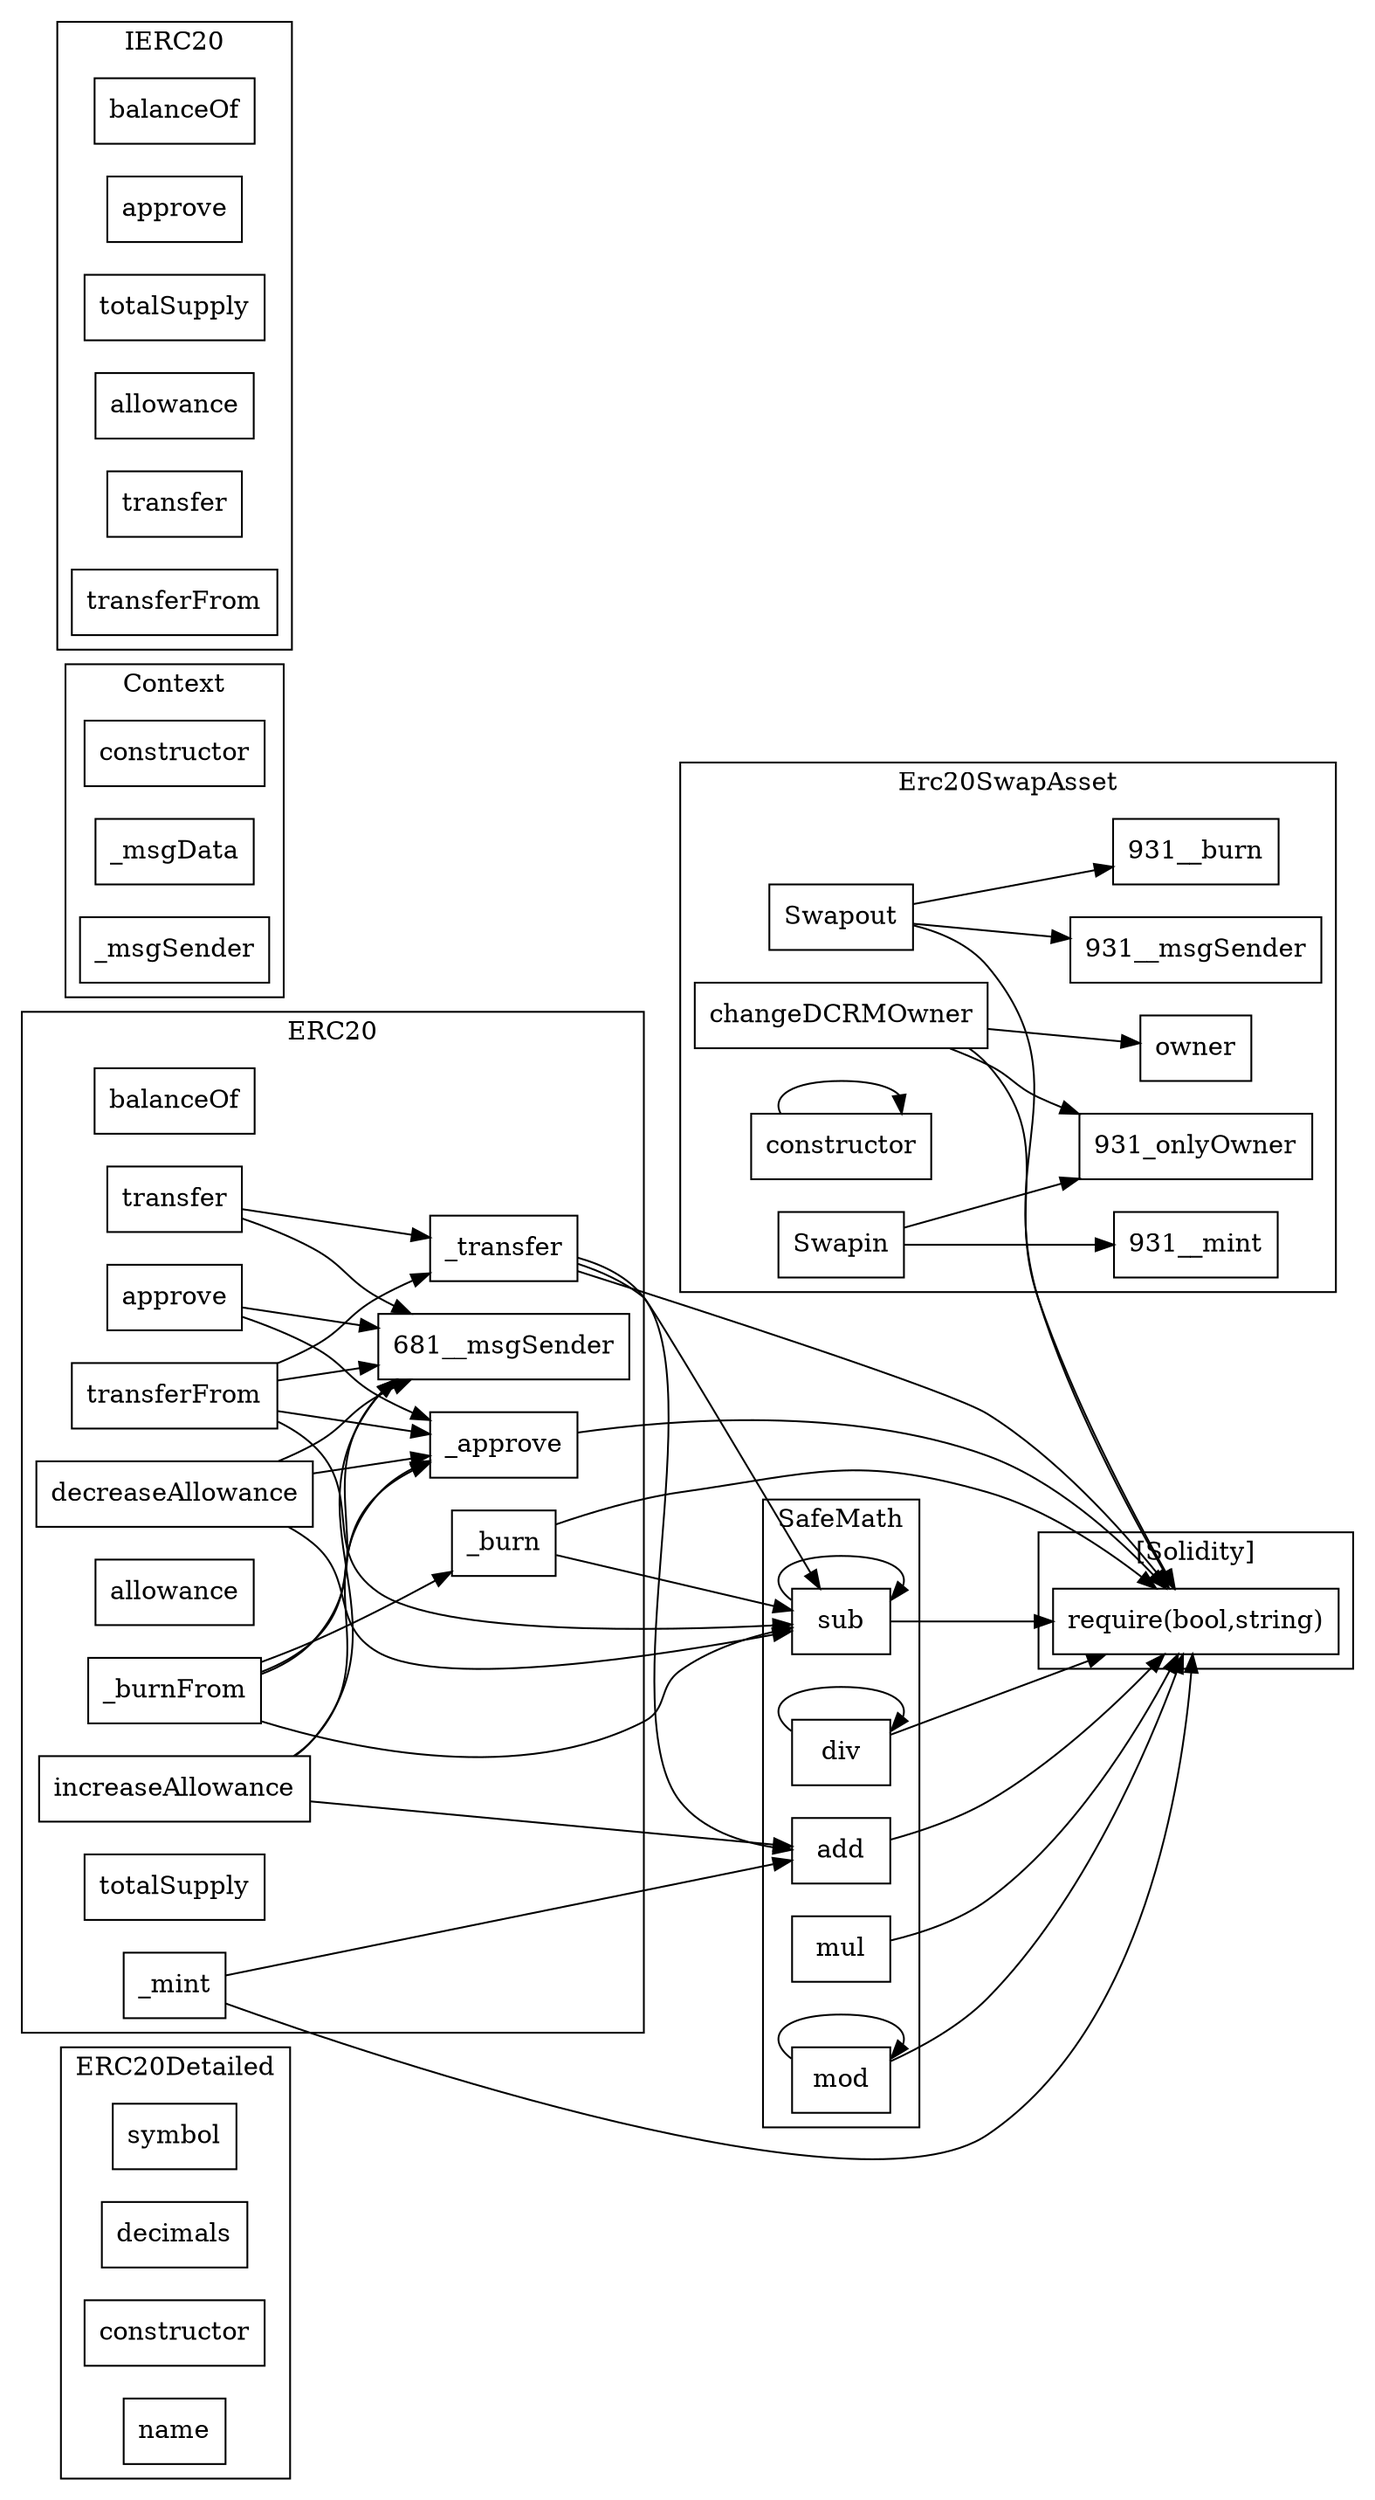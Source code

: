 strict digraph {
rankdir="LR"
node [shape=box]
subgraph cluster_737_ERC20Detailed {
label = "ERC20Detailed"
"737_symbol" [label="symbol"]
"737_decimals" [label="decimals"]
"737_constructor" [label="constructor"]
"737_name" [label="name"]
}subgraph cluster_931_Erc20SwapAsset {
label = "Erc20SwapAsset"
"931_changeDCRMOwner" [label="changeDCRMOwner"]
"931_Swapout" [label="Swapout"]
"931_owner" [label="owner"]
"931_constructor" [label="constructor"]
"931_Swapin" [label="Swapin"]
"931_constructor" -> "931_constructor"
"931_Swapin" -> "931__mint"
"931_Swapin" -> "931_onlyOwner"
"931_changeDCRMOwner" -> "931_onlyOwner"
"931_changeDCRMOwner" -> "931_owner"
"931_Swapout" -> "931__burn"
"931_Swapout" -> "931__msgSender"
}subgraph cluster_681_ERC20 {
label = "ERC20"
"681_balanceOf" [label="balanceOf"]
"681_decreaseAllowance" [label="decreaseAllowance"]
"681_transfer" [label="transfer"]
"681__transfer" [label="_transfer"]
"681__approve" [label="_approve"]
"681__burn" [label="_burn"]
"681_approve" [label="approve"]
"681_transferFrom" [label="transferFrom"]
"681_allowance" [label="allowance"]
"681__burnFrom" [label="_burnFrom"]
"681_increaseAllowance" [label="increaseAllowance"]
"681_totalSupply" [label="totalSupply"]
"681__mint" [label="_mint"]
"681_increaseAllowance" -> "681__approve"
"681_approve" -> "681__msgSender"
"681_transferFrom" -> "681__msgSender"
"681_decreaseAllowance" -> "681__approve"
"681_increaseAllowance" -> "681__msgSender"
"681__burnFrom" -> "681__burn"
"681_transfer" -> "681__msgSender"
"681__burnFrom" -> "681__approve"
"681_transfer" -> "681__transfer"
"681_transferFrom" -> "681__transfer"
"681__burnFrom" -> "681__msgSender"
"681_decreaseAllowance" -> "681__msgSender"
"681_approve" -> "681__approve"
"681_transferFrom" -> "681__approve"
}subgraph cluster_280_SafeMath {
label = "SafeMath"
"280_mul" [label="mul"]
"280_mod" [label="mod"]
"280_sub" [label="sub"]
"280_div" [label="div"]
"280_add" [label="add"]
"280_sub" -> "280_sub"
"280_mod" -> "280_mod"
"280_div" -> "280_div"
}subgraph cluster_26_Context {
label = "Context"
"26_constructor" [label="constructor"]
"26__msgData" [label="_msgData"]
"26__msgSender" [label="_msgSender"]
}subgraph cluster_94_IERC20 {
label = "IERC20"
"94_balanceOf" [label="balanceOf"]
"94_approve" [label="approve"]
"94_totalSupply" [label="totalSupply"]
"94_allowance" [label="allowance"]
"94_transfer" [label="transfer"]
"94_transferFrom" [label="transferFrom"]
}subgraph cluster_solidity {
label = "[Solidity]"
"require(bool,string)" 
"681__approve" -> "require(bool,string)"
"931_Swapout" -> "require(bool,string)"
"681__mint" -> "require(bool,string)"
"681__transfer" -> "require(bool,string)"
"280_div" -> "require(bool,string)"
"931_changeDCRMOwner" -> "require(bool,string)"
"280_add" -> "require(bool,string)"
"280_mod" -> "require(bool,string)"
"280_sub" -> "require(bool,string)"
"681__burn" -> "require(bool,string)"
"280_mul" -> "require(bool,string)"
}"681__transfer" -> "280_add"
"681_increaseAllowance" -> "280_add"
"681__transfer" -> "280_sub"
"681__burn" -> "280_sub"
"681__burnFrom" -> "280_sub"
"681__mint" -> "280_add"
"681_transferFrom" -> "280_sub"
"681_decreaseAllowance" -> "280_sub"
}